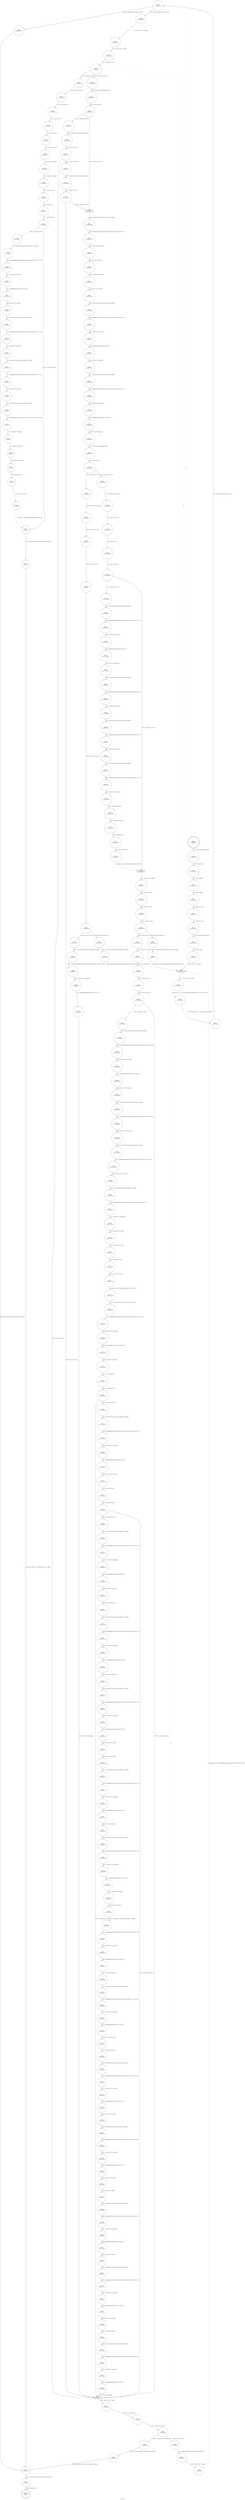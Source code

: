 digraph sec_recv {
label="sec_recv"
59566 [label="N59566\n(rp:0, ep:0)\nexit", shape="doublecircle"]
59567 [label="N59567\n(rp:239, ep:239)\nentry", shape="doublecircle"]
59567 -> 59569 [label="%2 = alloca %struct.stream*, align 8"]
59569 [label="N59569\n(rp:238, ep:238)", shape="circle"]
59569 -> 59570 [label="%3 = alloca i32*, align 8"]
59570 [label="N59570\n(rp:237, ep:237)", shape="circle"]
59570 -> 59571 [label="%4 = alloca i8, align 1"]
59571 [label="N59571\n(rp:236, ep:236)", shape="circle"]
59571 -> 59572 [label="%5 = alloca i8, align 1"]
59572 [label="N59572\n(rp:235, ep:235)", shape="circle"]
59572 -> 59573 [label="%6 = alloca i16, align 2"]
59573 [label="N59573\n(rp:234, ep:234)", shape="circle"]
59573 -> 59574 [label="%7 = alloca i16, align 2"]
59574 [label="N59574\n(rp:233, ep:233)", shape="circle"]
59574 -> 59575 [label="%8 = alloca %struct.stream*, align 8"]
59575 [label="N59575\n(rp:232, ep:232)", shape="circle"]
59575 -> 59576 [label="%9 = alloca i8, align 1"]
59576 [label="N59576\n(rp:231, ep:231)", shape="circle"]
59576 -> 59584 [label="store i32* %0, i32** %3, align 8"]
59584 [label="N59584\n(rp:230, ep:46)", shape="box"]
59584 -> 59585 [label="%11 = load i32*, i32** %3, align 8"]
59584 -> 59584 [label="@", style="dashed", color="orange"]
59584 -> 59588 [label="@", style="dashed", color="orange"]
59584 -> 59592 [label="@", style="dashed", color="orange"]
59584 -> 59816 [label="@", style="dashed", color="orange"]
59585 [label="N59585\n(rp:229, ep:45)", shape="circle"]
59585 -> 59586 [label="mcs_recv --@-- %12 = call %struct.stream* @mcs_recv(i16* %7, i32* %11, i8* %4)", style="dashed", color="blue"]
59586 [label="N59586\n(rp:228, ep:44)", shape="circle"]
59586 -> 59587 [label="store %struct.stream* %12, %struct.stream** %8, align 8"]
59587 [label="N59587\n(rp:227, ep:43)", shape="circle"]
59587 -> 59588 [label="%13 = icmp ne %struct.stream* %12, null"]
59588 [label="N59588\n(rp:226, ep:42)", shape="circle"]
59588 -> 59828 [label="[%13 = icmp ne %struct.stream* %12, null]"]
59588 -> 59829 [label="[!(%13 = icmp ne %struct.stream* %12, null)]"]
59590 [label="N59590\n(rp:223, ep:40)", shape="circle"]
59590 -> 59591 [label="%16 = load i32, i32* %15, align 4"]
59591 [label="N59591\n(rp:222, ep:39)", shape="circle"]
59591 -> 59592 [label="%17 = icmp eq i32 %16, 1"]
59592 [label="N59592\n(rp:221, ep:38)", shape="circle"]
59592 -> 59830 [label="[%17 = icmp eq i32 %16, 1]"]
59592 -> 59831 [label="[!(%17 = icmp eq i32 %16, 1)]"]
59594 [label="N59594\n(rp:33, ep:33)", shape="circle"]
59594 -> 59595 [label="%20 = zext i8 %19 to i32"]
59595 [label="N59595\n(rp:32, ep:32)", shape="circle"]
59595 -> 59596 [label="%21 = and i32 %20, 192"]
59596 [label="N59596\n(rp:31, ep:31)", shape="circle"]
59596 -> 59597 [label="%22 = ashr i32 %21, 6"]
59597 [label="N59597\n(rp:30, ep:30)", shape="circle"]
59597 -> 59598 [label="%23 = trunc i32 %22 to i8"]
59598 [label="N59598\n(rp:29, ep:29)", shape="circle"]
59598 -> 59599 [label="store i8 %23, i8* %5, align 1"]
59599 [label="N59599\n(rp:28, ep:28)", shape="circle"]
59599 -> 59600 [label="%24 = load i8, i8* %5, align 1"]
59600 [label="N59600\n(rp:27, ep:27)", shape="circle"]
59600 -> 59601 [label="%25 = zext i8 %24 to i32"]
59601 [label="N59601\n(rp:26, ep:26)", shape="circle"]
59601 -> 59602 [label="%26 = and i32 %25, 2"]
59602 [label="N59602\n(rp:25, ep:25)", shape="circle"]
59602 -> 59603 [label="%27 = icmp ne i32 %26, 0"]
59603 [label="N59603\n(rp:24, ep:24)", shape="circle"]
59603 -> 59832 [label="[%27 = icmp ne i32 %26, 0]"]
59603 -> 59624 [label="[!(%27 = icmp ne i32 %26, 0)]"]
59605 [label="N59605\n(rp:22, ep:22)", shape="circle"]
59605 -> 59606 [label="%30 = getelementptr inbounds %struct.stream, %struct.stream* %29, i32 0, i32 0"]
59606 [label="N59606\n(rp:21, ep:21)", shape="circle"]
59606 -> 59607 [label="%31 = load i8*, i8** %30, align 8"]
59607 [label="N59607\n(rp:20, ep:20)", shape="circle"]
59607 -> 59608 [label="%32 = getelementptr inbounds i8, i8* %31, i64 8"]
59608 [label="N59608\n(rp:19, ep:19)", shape="circle"]
59608 -> 59609 [label="store i8* %32, i8** %30, align 8"]
59609 [label="N59609\n(rp:18, ep:18)", shape="circle"]
59609 -> 59610 [label="%33 = load %struct.stream*, %struct.stream** %8, align 8"]
59610 [label="N59610\n(rp:17, ep:17)", shape="circle"]
59610 -> 59611 [label="%34 = getelementptr inbounds %struct.stream, %struct.stream* %33, i32 0, i32 0"]
59611 [label="N59611\n(rp:16, ep:16)", shape="circle"]
59611 -> 59612 [label="%35 = load i8*, i8** %34, align 8"]
59612 [label="N59612\n(rp:15, ep:15)", shape="circle"]
59612 -> 59613 [label="%36 = load %struct.stream*, %struct.stream** %8, align 8"]
59613 [label="N59613\n(rp:14, ep:14)", shape="circle"]
59613 -> 59614 [label="%37 = getelementptr inbounds %struct.stream, %struct.stream* %36, i32 0, i32 1"]
59614 [label="N59614\n(rp:13, ep:13)", shape="circle"]
59614 -> 59615 [label="%38 = load i8*, i8** %37, align 8"]
59615 [label="N59615\n(rp:12, ep:12)", shape="circle"]
59615 -> 59616 [label="%39 = load %struct.stream*, %struct.stream** %8, align 8"]
59616 [label="N59616\n(rp:11, ep:11)", shape="circle"]
59616 -> 59617 [label="%40 = getelementptr inbounds %struct.stream, %struct.stream* %39, i32 0, i32 0"]
59617 [label="N59617\n(rp:10, ep:10)", shape="circle"]
59617 -> 59618 [label="%41 = load i8*, i8** %40, align 8"]
59618 [label="N59618\n(rp:9, ep:9)", shape="circle"]
59618 -> 59619 [label="%42 = ptrtoint i8* %38 to i64"]
59619 [label="N59619\n(rp:8, ep:8)", shape="circle"]
59619 -> 59620 [label="%43 = ptrtoint i8* %41 to i64"]
59620 [label="N59620\n(rp:7, ep:7)", shape="circle"]
59620 -> 59621 [label="%44 = sub i64 %42, %43"]
59621 [label="N59621\n(rp:6, ep:6)", shape="circle"]
59621 -> 59622 [label="%45 = trunc i64 %44 to i32"]
59622 [label="N59622\n(rp:5, ep:5)", shape="circle"]
59622 -> 59624 [label="sec_decrypt --@-- call void @sec_decrypt(i8* %35, i32 %45)", style="dashed", color="blue"]
59624 [label="N59624\n(rp:4, ep:4)", shape="circle"]
59624 -> 59625 [label="%47 = load %struct.stream*, %struct.stream** %8, align 8"]
59625 [label="N59625\n(rp:3, ep:3)", shape="circle"]
59625 -> 59826 [label="store %struct.stream* %47, %struct.stream** %2, align 8"]
59628 [label="N59628\n(rp:219, ep:229)", shape="circle"]
59628 -> 59629 [label="%50 = icmp ne i32 %49, 0"]
59629 [label="N59629\n(rp:218, ep:228)", shape="circle"]
59629 -> 59835 [label="[!(%50 = icmp ne i32 %49, 0)]"]
59629 -> 59636 [label="[%50 = icmp ne i32 %49, 0]"]
59631 [label="N59631\n(rp:216, ep:226)", shape="circle"]
59631 -> 59632 [label="%53 = icmp ne i32 %52, 0"]
59632 [label="N59632\n(rp:215, ep:225)", shape="circle"]
59632 -> 59837 [label="[!(%53 = icmp ne i32 %52, 0)]"]
59632 -> 59813 [label="[%53 = icmp ne i32 %52, 0]"]
59634 [label="N59634\n(rp:213, ep:223)", shape="circle"]
59634 -> 59635 [label="%56 = icmp ne i32 %55, 0"]
59635 [label="N59635\n(rp:212, ep:222)", shape="circle"]
59635 -> 59813 [label="[%56 = icmp ne i32 %55, 0]"]
59635 -> 59636 [label="[!(%56 = icmp ne i32 %55, 0)]"]
59636 [label="N59636\n(rp:211, ep:221)", shape="box"]
59636 -> 59637 [label="%58 = load %struct.stream*, %struct.stream** %8, align 8"]
59637 [label="N59637\n(rp:210, ep:220)", shape="circle"]
59637 -> 59638 [label="%59 = getelementptr inbounds %struct.stream, %struct.stream* %58, i32 0, i32 0"]
59638 [label="N59638\n(rp:209, ep:219)", shape="circle"]
59638 -> 59639 [label="%60 = load i8*, i8** %59, align 8"]
59639 [label="N59639\n(rp:208, ep:218)", shape="circle"]
59639 -> 59640 [label="%61 = bitcast i8* %60 to i16*"]
59640 [label="N59640\n(rp:207, ep:217)", shape="circle"]
59640 -> 59641 [label="%62 = load i16, i16* %61, align 2"]
59641 [label="N59641\n(rp:206, ep:216)", shape="circle"]
59641 -> 59642 [label="store i16 %62, i16* %6, align 2"]
59642 [label="N59642\n(rp:205, ep:215)", shape="circle"]
59642 -> 59643 [label="%63 = load %struct.stream*, %struct.stream** %8, align 8"]
59643 [label="N59643\n(rp:204, ep:214)", shape="circle"]
59643 -> 59644 [label="%64 = getelementptr inbounds %struct.stream, %struct.stream* %63, i32 0, i32 0"]
59644 [label="N59644\n(rp:203, ep:213)", shape="circle"]
59644 -> 59645 [label="%65 = load i8*, i8** %64, align 8"]
59645 [label="N59645\n(rp:202, ep:212)", shape="circle"]
59645 -> 59646 [label="%66 = getelementptr inbounds i8, i8* %65, i64 2"]
59646 [label="N59646\n(rp:201, ep:211)", shape="circle"]
59646 -> 59647 [label="store i8* %66, i8** %64, align 8"]
59647 [label="N59647\n(rp:200, ep:210)", shape="circle"]
59647 -> 59648 [label="%67 = load %struct.stream*, %struct.stream** %8, align 8"]
59648 [label="N59648\n(rp:199, ep:209)", shape="circle"]
59648 -> 59649 [label="%68 = getelementptr inbounds %struct.stream, %struct.stream* %67, i32 0, i32 0"]
59649 [label="N59649\n(rp:198, ep:208)", shape="circle"]
59649 -> 59650 [label="%69 = load i8*, i8** %68, align 8"]
59650 [label="N59650\n(rp:197, ep:207)", shape="circle"]
59650 -> 59651 [label="%70 = getelementptr inbounds i8, i8* %69, i64 2"]
59651 [label="N59651\n(rp:196, ep:206)", shape="circle"]
59651 -> 59652 [label="store i8* %70, i8** %68, align 8"]
59652 [label="N59652\n(rp:195, ep:205)", shape="circle"]
59652 -> 59653 [label="%71 = load i32, i32* @g_encryption, align 4"]
59653 [label="N59653\n(rp:194, ep:204)", shape="circle"]
59653 -> 59654 [label="%72 = icmp ne i32 %71, 0"]
59654 [label="N59654\n(rp:193, ep:203)", shape="circle"]
59654 -> 59840 [label="[%72 = icmp ne i32 %71, 0]"]
59654 -> 59841 [label="[!(%72 = icmp ne i32 %71, 0)]"]
59656 [label="N59656\n(rp:179, ep:201)", shape="circle"]
59656 -> 59657 [label="%75 = zext i16 %74 to i32"]
59657 [label="N59657\n(rp:178, ep:200)", shape="circle"]
59657 -> 59658 [label="%76 = and i32 %75, 8"]
59658 [label="N59658\n(rp:177, ep:199)", shape="circle"]
59658 -> 59659 [label="%77 = icmp ne i32 %76, 0"]
59659 [label="N59659\n(rp:176, ep:198)", shape="circle"]
59659 -> 59842 [label="[%77 = icmp ne i32 %76, 0]"]
59659 -> 59680 [label="[!(%77 = icmp ne i32 %76, 0)]"]
59661 [label="N59661\n(rp:174, ep:196)", shape="circle"]
59661 -> 59662 [label="%80 = getelementptr inbounds %struct.stream, %struct.stream* %79, i32 0, i32 0"]
59662 [label="N59662\n(rp:173, ep:195)", shape="circle"]
59662 -> 59663 [label="%81 = load i8*, i8** %80, align 8"]
59663 [label="N59663\n(rp:172, ep:194)", shape="circle"]
59663 -> 59664 [label="%82 = getelementptr inbounds i8, i8* %81, i64 8"]
59664 [label="N59664\n(rp:171, ep:193)", shape="circle"]
59664 -> 59665 [label="store i8* %82, i8** %80, align 8"]
59665 [label="N59665\n(rp:170, ep:192)", shape="circle"]
59665 -> 59666 [label="%83 = load %struct.stream*, %struct.stream** %8, align 8"]
59666 [label="N59666\n(rp:169, ep:191)", shape="circle"]
59666 -> 59667 [label="%84 = getelementptr inbounds %struct.stream, %struct.stream* %83, i32 0, i32 0"]
59667 [label="N59667\n(rp:168, ep:190)", shape="circle"]
59667 -> 59668 [label="%85 = load i8*, i8** %84, align 8"]
59668 [label="N59668\n(rp:167, ep:189)", shape="circle"]
59668 -> 59669 [label="%86 = load %struct.stream*, %struct.stream** %8, align 8"]
59669 [label="N59669\n(rp:166, ep:188)", shape="circle"]
59669 -> 59670 [label="%87 = getelementptr inbounds %struct.stream, %struct.stream* %86, i32 0, i32 1"]
59670 [label="N59670\n(rp:165, ep:187)", shape="circle"]
59670 -> 59671 [label="%88 = load i8*, i8** %87, align 8"]
59671 [label="N59671\n(rp:164, ep:186)", shape="circle"]
59671 -> 59672 [label="%89 = load %struct.stream*, %struct.stream** %8, align 8"]
59672 [label="N59672\n(rp:163, ep:185)", shape="circle"]
59672 -> 59673 [label="%90 = getelementptr inbounds %struct.stream, %struct.stream* %89, i32 0, i32 0"]
59673 [label="N59673\n(rp:162, ep:184)", shape="circle"]
59673 -> 59674 [label="%91 = load i8*, i8** %90, align 8"]
59674 [label="N59674\n(rp:161, ep:183)", shape="circle"]
59674 -> 59675 [label="%92 = ptrtoint i8* %88 to i64"]
59675 [label="N59675\n(rp:160, ep:182)", shape="circle"]
59675 -> 59676 [label="%93 = ptrtoint i8* %91 to i64"]
59676 [label="N59676\n(rp:159, ep:181)", shape="circle"]
59676 -> 59677 [label="%94 = sub i64 %92, %93"]
59677 [label="N59677\n(rp:158, ep:180)", shape="circle"]
59677 -> 59678 [label="%95 = trunc i64 %94 to i32"]
59678 [label="N59678\n(rp:157, ep:179)", shape="circle"]
59678 -> 59680 [label="sec_decrypt --@-- call void @sec_decrypt(i8* %85, i32 %95)", style="dashed", color="blue"]
59680 [label="N59680\n(rp:156, ep:178)", shape="box"]
59680 -> 59681 [label="%97 = load i16, i16* %6, align 2"]
59681 [label="N59681\n(rp:155, ep:177)", shape="circle"]
59681 -> 59682 [label="%98 = zext i16 %97 to i32"]
59682 [label="N59682\n(rp:154, ep:176)", shape="circle"]
59682 -> 59683 [label="%99 = and i32 %98, 128"]
59683 [label="N59683\n(rp:153, ep:175)", shape="circle"]
59683 -> 59684 [label="%100 = icmp ne i32 %99, 0"]
59684 [label="N59684\n(rp:152, ep:174)", shape="circle"]
59684 -> 59844 [label="[%100 = icmp ne i32 %99, 0]"]
59684 -> 59845 [label="[!(%100 = icmp ne i32 %99, 0)]"]
59686 [label="N59686\n(rp:44, ep:47)", shape="circle"]
59686 -> 59584 [label="licence_process --@-- call void @licence_process(%struct.stream* %102)", style="dashed", color="blue"]
59689 [label="N59689\n(rp:150, ep:172)", shape="circle"]
59689 -> 59690 [label="%105 = zext i16 %104 to i32"]
59690 [label="N59690\n(rp:149, ep:171)", shape="circle"]
59690 -> 59691 [label="%106 = and i32 %105, 1024"]
59691 [label="N59691\n(rp:148, ep:170)", shape="circle"]
59691 -> 59692 [label="%107 = icmp ne i32 %106, 0"]
59692 [label="N59692\n(rp:147, ep:169)", shape="circle"]
59692 -> 59846 [label="[%107 = icmp ne i32 %106, 0]"]
59692 -> 59813 [label="[!(%107 = icmp ne i32 %106, 0)]"]
59695 [label="N59695\n(rp:145, ep:167)", shape="circle"]
59695 -> 59696 [label="%110 = getelementptr inbounds %struct.stream, %struct.stream* %109, i32 0, i32 0"]
59696 [label="N59696\n(rp:144, ep:166)", shape="circle"]
59696 -> 59697 [label="%111 = load i8*, i8** %110, align 8"]
59697 [label="N59697\n(rp:143, ep:165)", shape="circle"]
59697 -> 59698 [label="%112 = getelementptr inbounds i8, i8* %111, i64 8"]
59698 [label="N59698\n(rp:142, ep:164)", shape="circle"]
59698 -> 59699 [label="store i8* %112, i8** %110, align 8"]
59699 [label="N59699\n(rp:141, ep:163)", shape="circle"]
59699 -> 59700 [label="%113 = load %struct.stream*, %struct.stream** %8, align 8"]
59700 [label="N59700\n(rp:140, ep:162)", shape="circle"]
59700 -> 59701 [label="%114 = getelementptr inbounds %struct.stream, %struct.stream* %113, i32 0, i32 0"]
59701 [label="N59701\n(rp:139, ep:161)", shape="circle"]
59701 -> 59702 [label="%115 = load i8*, i8** %114, align 8"]
59702 [label="N59702\n(rp:138, ep:160)", shape="circle"]
59702 -> 59703 [label="%116 = load %struct.stream*, %struct.stream** %8, align 8"]
59703 [label="N59703\n(rp:137, ep:159)", shape="circle"]
59703 -> 59704 [label="%117 = getelementptr inbounds %struct.stream, %struct.stream* %116, i32 0, i32 1"]
59704 [label="N59704\n(rp:136, ep:158)", shape="circle"]
59704 -> 59705 [label="%118 = load i8*, i8** %117, align 8"]
59705 [label="N59705\n(rp:135, ep:157)", shape="circle"]
59705 -> 59706 [label="%119 = load %struct.stream*, %struct.stream** %8, align 8"]
59706 [label="N59706\n(rp:134, ep:156)", shape="circle"]
59706 -> 59707 [label="%120 = getelementptr inbounds %struct.stream, %struct.stream* %119, i32 0, i32 0"]
59707 [label="N59707\n(rp:133, ep:155)", shape="circle"]
59707 -> 59708 [label="%121 = load i8*, i8** %120, align 8"]
59708 [label="N59708\n(rp:132, ep:154)", shape="circle"]
59708 -> 59709 [label="%122 = ptrtoint i8* %118 to i64"]
59709 [label="N59709\n(rp:131, ep:153)", shape="circle"]
59709 -> 59710 [label="%123 = ptrtoint i8* %121 to i64"]
59710 [label="N59710\n(rp:130, ep:152)", shape="circle"]
59710 -> 59711 [label="%124 = sub i64 %122, %123"]
59711 [label="N59711\n(rp:129, ep:151)", shape="circle"]
59711 -> 59712 [label="%125 = trunc i64 %124 to i32"]
59712 [label="N59712\n(rp:128, ep:150)", shape="circle"]
59712 -> 59713 [label="sec_decrypt --@-- call void @sec_decrypt(i8* %115, i32 %125)", style="dashed", color="blue"]
59713 [label="N59713\n(rp:127, ep:149)", shape="circle"]
59713 -> 59714 [label="%126 = load %struct.stream*, %struct.stream** %8, align 8"]
59714 [label="N59714\n(rp:126, ep:148)", shape="circle"]
59714 -> 59715 [label="%127 = getelementptr inbounds %struct.stream, %struct.stream* %126, i32 0, i32 0"]
59715 [label="N59715\n(rp:125, ep:147)", shape="circle"]
59715 -> 59716 [label="%128 = load i8*, i8** %127, align 8"]
59716 [label="N59716\n(rp:124, ep:146)", shape="circle"]
59716 -> 59717 [label="%129 = getelementptr inbounds i8, i8* %128, i64 0"]
59717 [label="N59717\n(rp:123, ep:145)", shape="circle"]
59717 -> 59718 [label="%130 = load i8, i8* %129, align 1"]
59718 [label="N59718\n(rp:122, ep:144)", shape="circle"]
59718 -> 59719 [label="%131 = zext i8 %130 to i32"]
59719 [label="N59719\n(rp:121, ep:143)", shape="circle"]
59719 -> 59720 [label="%132 = icmp eq i32 %131, 0"]
59720 [label="N59720\n(rp:120, ep:142)", shape="circle"]
59720 -> 59848 [label="[%132 = icmp eq i32 %131, 0]"]
59720 -> 59813 [label="[!(%132 = icmp eq i32 %131, 0)]"]
59722 [label="N59722\n(rp:118, ep:140)", shape="circle"]
59722 -> 59723 [label="%135 = getelementptr inbounds %struct.stream, %struct.stream* %134, i32 0, i32 0"]
59723 [label="N59723\n(rp:117, ep:139)", shape="circle"]
59723 -> 59724 [label="%136 = load i8*, i8** %135, align 8"]
59724 [label="N59724\n(rp:116, ep:138)", shape="circle"]
59724 -> 59725 [label="%137 = getelementptr inbounds i8, i8* %136, i64 1"]
59725 [label="N59725\n(rp:115, ep:137)", shape="circle"]
59725 -> 59726 [label="%138 = load i8, i8* %137, align 1"]
59726 [label="N59726\n(rp:114, ep:136)", shape="circle"]
59726 -> 59727 [label="%139 = zext i8 %138 to i32"]
59727 [label="N59727\n(rp:113, ep:135)", shape="circle"]
59727 -> 59728 [label="%140 = icmp eq i32 %139, 4"]
59728 [label="N59728\n(rp:112, ep:134)", shape="circle"]
59728 -> 59850 [label="[%140 = icmp eq i32 %139, 4]"]
59728 -> 59813 [label="[!(%140 = icmp eq i32 %139, 4)]"]
59730 [label="N59730\n(rp:110, ep:132)", shape="circle"]
59730 -> 59731 [label="%143 = getelementptr inbounds %struct.stream, %struct.stream* %142, i32 0, i32 0"]
59731 [label="N59731\n(rp:109, ep:131)", shape="circle"]
59731 -> 59732 [label="%144 = load i8*, i8** %143, align 8"]
59732 [label="N59732\n(rp:108, ep:130)", shape="circle"]
59732 -> 59733 [label="%145 = getelementptr inbounds i8, i8* %144, i64 0"]
59733 [label="N59733\n(rp:107, ep:129)", shape="circle"]
59733 -> 59734 [label="%146 = load i8, i8* %145, align 1"]
59734 [label="N59734\n(rp:106, ep:128)", shape="circle"]
59734 -> 59735 [label="store i8 %146, i8* %9, align 1"]
59735 [label="N59735\n(rp:105, ep:127)", shape="circle"]
59735 -> 59736 [label="%147 = load %struct.stream*, %struct.stream** %8, align 8"]
59736 [label="N59736\n(rp:104, ep:126)", shape="circle"]
59736 -> 59737 [label="%148 = getelementptr inbounds %struct.stream, %struct.stream* %147, i32 0, i32 0"]
59737 [label="N59737\n(rp:103, ep:125)", shape="circle"]
59737 -> 59738 [label="%149 = load i8*, i8** %148, align 8"]
59738 [label="N59738\n(rp:102, ep:124)", shape="circle"]
59738 -> 59739 [label="%150 = getelementptr inbounds i8, i8* %149, i64 2"]
59739 [label="N59739\n(rp:101, ep:123)", shape="circle"]
59739 -> 59740 [label="%151 = load i8, i8* %150, align 1"]
59740 [label="N59740\n(rp:100, ep:122)", shape="circle"]
59740 -> 59741 [label="%152 = load %struct.stream*, %struct.stream** %8, align 8"]
59741 [label="N59741\n(rp:99, ep:121)", shape="circle"]
59741 -> 59742 [label="%153 = getelementptr inbounds %struct.stream, %struct.stream* %152, i32 0, i32 0"]
59742 [label="N59742\n(rp:98, ep:120)", shape="circle"]
59742 -> 59743 [label="%154 = load i8*, i8** %153, align 8"]
59743 [label="N59743\n(rp:97, ep:119)", shape="circle"]
59743 -> 59744 [label="%155 = getelementptr inbounds i8, i8* %154, i64 0"]
59744 [label="N59744\n(rp:96, ep:118)", shape="circle"]
59744 -> 59745 [label="store i8 %151, i8* %155, align 1"]
59745 [label="N59745\n(rp:95, ep:117)", shape="circle"]
59745 -> 59746 [label="%156 = load i8, i8* %9, align 1"]
59746 [label="N59746\n(rp:94, ep:116)", shape="circle"]
59746 -> 59747 [label="%157 = load %struct.stream*, %struct.stream** %8, align 8"]
59747 [label="N59747\n(rp:93, ep:115)", shape="circle"]
59747 -> 59748 [label="%158 = getelementptr inbounds %struct.stream, %struct.stream* %157, i32 0, i32 0"]
59748 [label="N59748\n(rp:92, ep:114)", shape="circle"]
59748 -> 59749 [label="%159 = load i8*, i8** %158, align 8"]
59749 [label="N59749\n(rp:91, ep:113)", shape="circle"]
59749 -> 59750 [label="%160 = getelementptr inbounds i8, i8* %159, i64 2"]
59750 [label="N59750\n(rp:90, ep:112)", shape="circle"]
59750 -> 59751 [label="store i8 %156, i8* %160, align 1"]
59751 [label="N59751\n(rp:89, ep:111)", shape="circle"]
59751 -> 59752 [label="%161 = load %struct.stream*, %struct.stream** %8, align 8"]
59752 [label="N59752\n(rp:88, ep:110)", shape="circle"]
59752 -> 59753 [label="%162 = getelementptr inbounds %struct.stream, %struct.stream* %161, i32 0, i32 0"]
59753 [label="N59753\n(rp:87, ep:109)", shape="circle"]
59753 -> 59754 [label="%163 = load i8*, i8** %162, align 8"]
59754 [label="N59754\n(rp:86, ep:108)", shape="circle"]
59754 -> 59755 [label="%164 = getelementptr inbounds i8, i8* %163, i64 1"]
59755 [label="N59755\n(rp:85, ep:107)", shape="circle"]
59755 -> 59756 [label="%165 = load i8, i8* %164, align 1"]
59756 [label="N59756\n(rp:84, ep:106)", shape="circle"]
59756 -> 59757 [label="store i8 %165, i8* %9, align 1"]
59757 [label="N59757\n(rp:83, ep:105)", shape="circle"]
59757 -> 59758 [label="%166 = load %struct.stream*, %struct.stream** %8, align 8"]
59758 [label="N59758\n(rp:82, ep:104)", shape="circle"]
59758 -> 59759 [label="%167 = getelementptr inbounds %struct.stream, %struct.stream* %166, i32 0, i32 0"]
59759 [label="N59759\n(rp:81, ep:103)", shape="circle"]
59759 -> 59760 [label="%168 = load i8*, i8** %167, align 8"]
59760 [label="N59760\n(rp:80, ep:102)", shape="circle"]
59760 -> 59761 [label="%169 = getelementptr inbounds i8, i8* %168, i64 3"]
59761 [label="N59761\n(rp:79, ep:101)", shape="circle"]
59761 -> 59762 [label="%170 = load i8, i8* %169, align 1"]
59762 [label="N59762\n(rp:78, ep:100)", shape="circle"]
59762 -> 59763 [label="%171 = load %struct.stream*, %struct.stream** %8, align 8"]
59763 [label="N59763\n(rp:77, ep:99)", shape="circle"]
59763 -> 59764 [label="%172 = getelementptr inbounds %struct.stream, %struct.stream* %171, i32 0, i32 0"]
59764 [label="N59764\n(rp:76, ep:98)", shape="circle"]
59764 -> 59765 [label="%173 = load i8*, i8** %172, align 8"]
59765 [label="N59765\n(rp:75, ep:97)", shape="circle"]
59765 -> 59766 [label="%174 = getelementptr inbounds i8, i8* %173, i64 1"]
59766 [label="N59766\n(rp:74, ep:96)", shape="circle"]
59766 -> 59767 [label="store i8 %170, i8* %174, align 1"]
59767 [label="N59767\n(rp:73, ep:95)", shape="circle"]
59767 -> 59768 [label="%175 = load i8, i8* %9, align 1"]
59768 [label="N59768\n(rp:72, ep:94)", shape="circle"]
59768 -> 59769 [label="%176 = load %struct.stream*, %struct.stream** %8, align 8"]
59769 [label="N59769\n(rp:71, ep:93)", shape="circle"]
59769 -> 59770 [label="%177 = getelementptr inbounds %struct.stream, %struct.stream* %176, i32 0, i32 0"]
59770 [label="N59770\n(rp:70, ep:92)", shape="circle"]
59770 -> 59771 [label="%178 = load i8*, i8** %177, align 8"]
59771 [label="N59771\n(rp:69, ep:91)", shape="circle"]
59771 -> 59772 [label="%179 = getelementptr inbounds i8, i8* %178, i64 3"]
59772 [label="N59772\n(rp:68, ep:90)", shape="circle"]
59772 -> 59773 [label="store i8 %175, i8* %179, align 1"]
59773 [label="N59773\n(rp:67, ep:89)", shape="circle"]
59773 -> 59774 [label="%180 = load %struct.stream*, %struct.stream** %8, align 8"]
59774 [label="N59774\n(rp:66, ep:88)", shape="circle"]
59774 -> 59775 [label="%181 = getelementptr inbounds %struct.stream, %struct.stream* %180, i32 0, i32 0"]
59775 [label="N59775\n(rp:65, ep:87)", shape="circle"]
59775 -> 59776 [label="%182 = load i8*, i8** %181, align 8"]
59776 [label="N59776\n(rp:64, ep:86)", shape="circle"]
59776 -> 59777 [label="%183 = getelementptr inbounds i8, i8* %182, i64 2"]
59777 [label="N59777\n(rp:63, ep:85)", shape="circle"]
59777 -> 59778 [label="%184 = load i8, i8* %183, align 1"]
59778 [label="N59778\n(rp:62, ep:84)", shape="circle"]
59778 -> 59779 [label="store i8 %184, i8* %9, align 1"]
59779 [label="N59779\n(rp:61, ep:83)", shape="circle"]
59779 -> 59780 [label="%185 = load %struct.stream*, %struct.stream** %8, align 8"]
59780 [label="N59780\n(rp:60, ep:82)", shape="circle"]
59780 -> 59781 [label="%186 = getelementptr inbounds %struct.stream, %struct.stream* %185, i32 0, i32 0"]
59781 [label="N59781\n(rp:59, ep:81)", shape="circle"]
59781 -> 59782 [label="%187 = load i8*, i8** %186, align 8"]
59782 [label="N59782\n(rp:58, ep:80)", shape="circle"]
59782 -> 59783 [label="%188 = getelementptr inbounds i8, i8* %187, i64 3"]
59783 [label="N59783\n(rp:57, ep:79)", shape="circle"]
59783 -> 59784 [label="%189 = load i8, i8* %188, align 1"]
59784 [label="N59784\n(rp:56, ep:78)", shape="circle"]
59784 -> 59785 [label="%190 = load %struct.stream*, %struct.stream** %8, align 8"]
59785 [label="N59785\n(rp:55, ep:77)", shape="circle"]
59785 -> 59786 [label="%191 = getelementptr inbounds %struct.stream, %struct.stream* %190, i32 0, i32 0"]
59786 [label="N59786\n(rp:54, ep:75)", shape="circle"]
59786 -> 59787 [label="%192 = load i8*, i8** %191, align 8"]
59787 [label="N59787\n(rp:53, ep:73)", shape="circle"]
59787 -> 59788 [label="%193 = getelementptr inbounds i8, i8* %192, i64 2"]
59788 [label="N59788\n(rp:52, ep:71)", shape="circle"]
59788 -> 59789 [label="store i8 %189, i8* %193, align 1"]
59789 [label="N59789\n(rp:51, ep:69)", shape="circle"]
59789 -> 59790 [label="%194 = load i8, i8* %9, align 1"]
59790 [label="N59790\n(rp:50, ep:66)", shape="circle"]
59790 -> 59791 [label="%195 = load %struct.stream*, %struct.stream** %8, align 8"]
59791 [label="N59791\n(rp:49, ep:64)", shape="circle"]
59791 -> 59792 [label="%196 = getelementptr inbounds %struct.stream, %struct.stream* %195, i32 0, i32 0"]
59792 [label="N59792\n(rp:48, ep:62)", shape="circle"]
59792 -> 59793 [label="%197 = load i8*, i8** %196, align 8"]
59793 [label="N59793\n(rp:47, ep:60)", shape="circle"]
59793 -> 59794 [label="%198 = getelementptr inbounds i8, i8* %197, i64 3"]
59794 [label="N59794\n(rp:46, ep:58)", shape="circle"]
59794 -> 59813 [label="store i8 %194, i8* %198, align 1"]
59799 [label="N59799\n(rp:191, ep:74)", shape="circle"]
59799 -> 59800 [label="%203 = zext i16 %202 to i32"]
59800 [label="N59800\n(rp:190, ep:72)", shape="circle"]
59800 -> 59801 [label="%204 = and i32 %203, 128"]
59801 [label="N59801\n(rp:189, ep:70)", shape="circle"]
59801 -> 59802 [label="%205 = icmp ne i32 %204, 0"]
59802 [label="N59802\n(rp:188, ep:68)", shape="circle"]
59802 -> 59852 [label="[%205 = icmp ne i32 %204, 0]"]
59802 -> 59853 [label="[!(%205 = icmp ne i32 %204, 0)]"]
59804 [label="N59804\n(rp:181, ep:48)", shape="circle"]
59804 -> 59584 [label="licence_process --@-- call void @licence_process(%struct.stream* %207)", style="dashed", color="blue"]
59807 [label="N59807\n(rp:186, ep:65)", shape="circle"]
59807 -> 59808 [label="%210 = getelementptr inbounds %struct.stream, %struct.stream* %209, i32 0, i32 0"]
59808 [label="N59808\n(rp:185, ep:63)", shape="circle"]
59808 -> 59809 [label="%211 = load i8*, i8** %210, align 8"]
59809 [label="N59809\n(rp:184, ep:61)", shape="circle"]
59809 -> 59810 [label="%212 = getelementptr inbounds i8, i8* %211, i64 -4"]
59810 [label="N59810\n(rp:183, ep:59)", shape="circle"]
59810 -> 59813 [label="store i8* %212, i8** %210, align 8"]
59813 [label="N59813\n(rp:43, ep:57)", shape="box"]
59813 -> 59814 [label="%215 = load i16, i16* %7, align 2"]
59814 [label="N59814\n(rp:42, ep:56)", shape="circle"]
59814 -> 59815 [label="%216 = zext i16 %215 to i32"]
59815 [label="N59815\n(rp:41, ep:55)", shape="circle"]
59815 -> 59816 [label="%217 = icmp ne i32 %216, 1003"]
59816 [label="N59816\n(rp:40, ep:54)", shape="circle"]
59816 -> 59854 [label="[%217 = icmp ne i32 %216, 1003]"]
59816 -> 59855 [label="[!(%217 = icmp ne i32 %216, 1003)]"]
59818 [label="N59818\n(rp:36, ep:52)", shape="circle"]
59818 -> 59819 [label="%220 = load i16, i16* %7, align 2"]
59819 [label="N59819\n(rp:35, ep:49)", shape="circle"]
59819 -> 59584 [label="channel_process --@-- call void @channel_process(%struct.stream* %219, i16 %220)", style="dashed", color="blue"]
59822 [label="N59822\n(rp:38, ep:35)", shape="circle"]
59822 -> 59826 [label="store %struct.stream* %222, %struct.stream** %2, align 8"]
59826 [label="N59826\n(rp:2, ep:2)", shape="circle"]
59826 -> 59827 [label="%225 = load %struct.stream*, %struct.stream** %2, align 8"]
59827 [label="N59827\n(rp:1, ep:1)", shape="circle"]
59827 -> 59566 [label="ret %struct.stream* %225"]
59828 [label="N59828\n(rp:224, ep:41)", shape="circle"]
59828 -> 59590 [label="%15 = load i32*, i32** %3, align 8"]
59829 [label="N59829\n(rp:225, ep:37)", shape="circle"]
59829 -> 59826 [label="store %struct.stream* null, %struct.stream** %2, align 8"]
59830 [label="N59830\n(rp:34, ep:34)", shape="circle"]
59830 -> 59594 [label="%19 = load i8, i8* %4, align 1"]
59831 [label="N59831\n(rp:220, ep:230)", shape="circle"]
59831 -> 59628 [label="%49 = load i32, i32* @g_encryption, align 4"]
59832 [label="N59832\n(rp:23, ep:23)", shape="circle"]
59832 -> 59605 [label="%29 = load %struct.stream*, %struct.stream** %8, align 8"]
59835 [label="N59835\n(rp:217, ep:227)", shape="circle"]
59835 -> 59631 [label="%52 = load i32, i32* @g_licence_issued, align 4"]
59837 [label="N59837\n(rp:214, ep:224)", shape="circle"]
59837 -> 59634 [label="%55 = load i32, i32* @g_licence_error_result, align 4"]
59840 [label="N59840\n(rp:180, ep:202)", shape="circle"]
59840 -> 59656 [label="%74 = load i16, i16* %6, align 2"]
59841 [label="N59841\n(rp:192, ep:76)", shape="circle"]
59841 -> 59799 [label="%202 = load i16, i16* %6, align 2"]
59842 [label="N59842\n(rp:175, ep:197)", shape="circle"]
59842 -> 59661 [label="%79 = load %struct.stream*, %struct.stream** %8, align 8"]
59844 [label="N59844\n(rp:45, ep:50)", shape="circle"]
59844 -> 59686 [label="%102 = load %struct.stream*, %struct.stream** %8, align 8"]
59845 [label="N59845\n(rp:151, ep:173)", shape="circle"]
59845 -> 59689 [label="%104 = load i16, i16* %6, align 2"]
59846 [label="N59846\n(rp:146, ep:168)", shape="circle"]
59846 -> 59695 [label="%109 = load %struct.stream*, %struct.stream** %8, align 8"]
59848 [label="N59848\n(rp:119, ep:141)", shape="circle"]
59848 -> 59722 [label="%134 = load %struct.stream*, %struct.stream** %8, align 8"]
59850 [label="N59850\n(rp:111, ep:133)", shape="circle"]
59850 -> 59730 [label="%142 = load %struct.stream*, %struct.stream** %8, align 8"]
59852 [label="N59852\n(rp:182, ep:51)", shape="circle"]
59852 -> 59804 [label="%207 = load %struct.stream*, %struct.stream** %8, align 8"]
59853 [label="N59853\n(rp:187, ep:67)", shape="circle"]
59853 -> 59807 [label="%209 = load %struct.stream*, %struct.stream** %8, align 8"]
59854 [label="N59854\n(rp:37, ep:53)", shape="circle"]
59854 -> 59818 [label="%219 = load %struct.stream*, %struct.stream** %8, align 8"]
59855 [label="N59855\n(rp:39, ep:36)", shape="circle"]
59855 -> 59822 [label="%222 = load %struct.stream*, %struct.stream** %8, align 8"]
}
